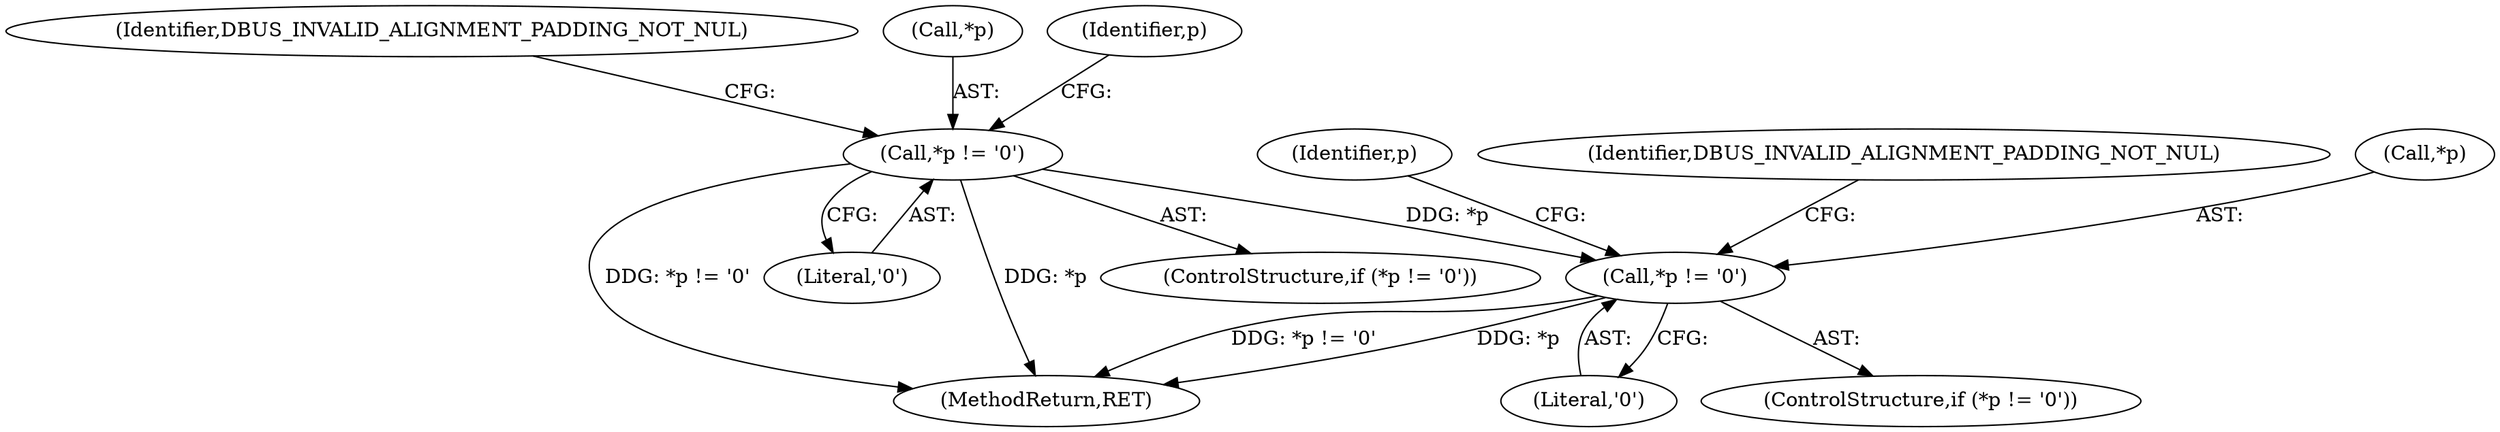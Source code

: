 digraph "0_dbus_7d65a3a6ed8815e34a99c680ac3869fde49dbbd4@pointer" {
"1000278" [label="(Call,*p != '\0')"];
"1000220" [label="(Call,*p != '\0')"];
"1000279" [label="(Call,*p)"];
"1000285" [label="(Identifier,p)"];
"1000283" [label="(Identifier,DBUS_INVALID_ALIGNMENT_PADDING_NOT_NUL)"];
"1000278" [label="(Call,*p != '\0')"];
"1000225" [label="(Identifier,DBUS_INVALID_ALIGNMENT_PADDING_NOT_NUL)"];
"1000753" [label="(MethodReturn,RET)"];
"1000219" [label="(ControlStructure,if (*p != '\0'))"];
"1000220" [label="(Call,*p != '\0')"];
"1000223" [label="(Literal,'\0')"];
"1000221" [label="(Call,*p)"];
"1000277" [label="(ControlStructure,if (*p != '\0'))"];
"1000227" [label="(Identifier,p)"];
"1000281" [label="(Literal,'\0')"];
"1000278" -> "1000277"  [label="AST: "];
"1000278" -> "1000281"  [label="CFG: "];
"1000279" -> "1000278"  [label="AST: "];
"1000281" -> "1000278"  [label="AST: "];
"1000283" -> "1000278"  [label="CFG: "];
"1000285" -> "1000278"  [label="CFG: "];
"1000278" -> "1000753"  [label="DDG: *p != '\0'"];
"1000278" -> "1000753"  [label="DDG: *p"];
"1000220" -> "1000278"  [label="DDG: *p"];
"1000220" -> "1000219"  [label="AST: "];
"1000220" -> "1000223"  [label="CFG: "];
"1000221" -> "1000220"  [label="AST: "];
"1000223" -> "1000220"  [label="AST: "];
"1000225" -> "1000220"  [label="CFG: "];
"1000227" -> "1000220"  [label="CFG: "];
"1000220" -> "1000753"  [label="DDG: *p"];
"1000220" -> "1000753"  [label="DDG: *p != '\0'"];
}
